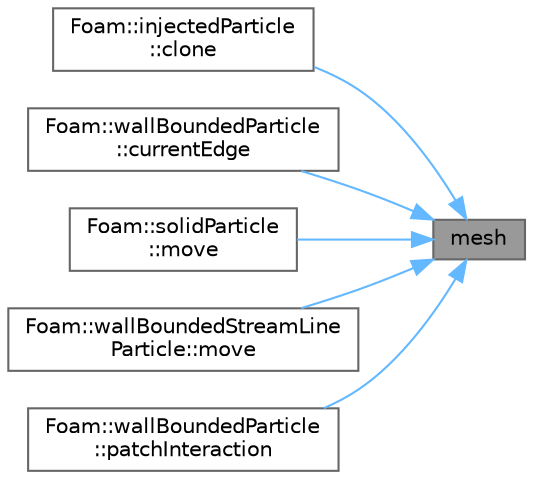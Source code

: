 digraph "mesh"
{
 // LATEX_PDF_SIZE
  bgcolor="transparent";
  edge [fontname=Helvetica,fontsize=10,labelfontname=Helvetica,labelfontsize=10];
  node [fontname=Helvetica,fontsize=10,shape=box,height=0.2,width=0.4];
  rankdir="RL";
  Node1 [id="Node000001",label="mesh",height=0.2,width=0.4,color="gray40", fillcolor="grey60", style="filled", fontcolor="black",tooltip=" "];
  Node1 -> Node2 [id="edge1_Node000001_Node000002",dir="back",color="steelblue1",style="solid",tooltip=" "];
  Node2 [id="Node000002",label="Foam::injectedParticle\l::clone",height=0.2,width=0.4,color="grey40", fillcolor="white", style="filled",URL="$classFoam_1_1injectedParticle.html#a1d339caa0028de79349fcb6e5f2604ed",tooltip=" "];
  Node1 -> Node3 [id="edge2_Node000001_Node000003",dir="back",color="steelblue1",style="solid",tooltip=" "];
  Node3 [id="Node000003",label="Foam::wallBoundedParticle\l::currentEdge",height=0.2,width=0.4,color="grey40", fillcolor="white", style="filled",URL="$classFoam_1_1wallBoundedParticle.html#a7ef8e84a420737548b1c746cef447b26",tooltip=" "];
  Node1 -> Node4 [id="edge3_Node000001_Node000004",dir="back",color="steelblue1",style="solid",tooltip=" "];
  Node4 [id="Node000004",label="Foam::solidParticle\l::move",height=0.2,width=0.4,color="grey40", fillcolor="white", style="filled",URL="$classFoam_1_1solidParticle.html#a987a2a9724f365ccac09b9b9dbc7ddf1",tooltip=" "];
  Node1 -> Node5 [id="edge4_Node000001_Node000005",dir="back",color="steelblue1",style="solid",tooltip=" "];
  Node5 [id="Node000005",label="Foam::wallBoundedStreamLine\lParticle::move",height=0.2,width=0.4,color="grey40", fillcolor="white", style="filled",URL="$classFoam_1_1wallBoundedStreamLineParticle.html#ac2c0edbd947f1f38ebd3fcde0db7cd6a",tooltip=" "];
  Node1 -> Node6 [id="edge5_Node000001_Node000006",dir="back",color="steelblue1",style="solid",tooltip=" "];
  Node6 [id="Node000006",label="Foam::wallBoundedParticle\l::patchInteraction",height=0.2,width=0.4,color="grey40", fillcolor="white", style="filled",URL="$classFoam_1_1wallBoundedParticle.html#a67c1029628951466f5ffd7568d87f6b8",tooltip=" "];
}
